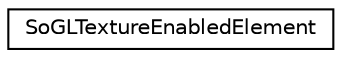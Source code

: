 digraph "Graphical Class Hierarchy"
{
 // LATEX_PDF_SIZE
  edge [fontname="Helvetica",fontsize="10",labelfontname="Helvetica",labelfontsize="10"];
  node [fontname="Helvetica",fontsize="10",shape=record];
  rankdir="LR";
  Node0 [label="SoGLTextureEnabledElement",height=0.2,width=0.4,color="black", fillcolor="white", style="filled",URL="$classSoGLTextureEnabledElement.html",tooltip="The SoGLTextureEnabledElement class is an element which controls whether texturing is enabled or not."];
}
